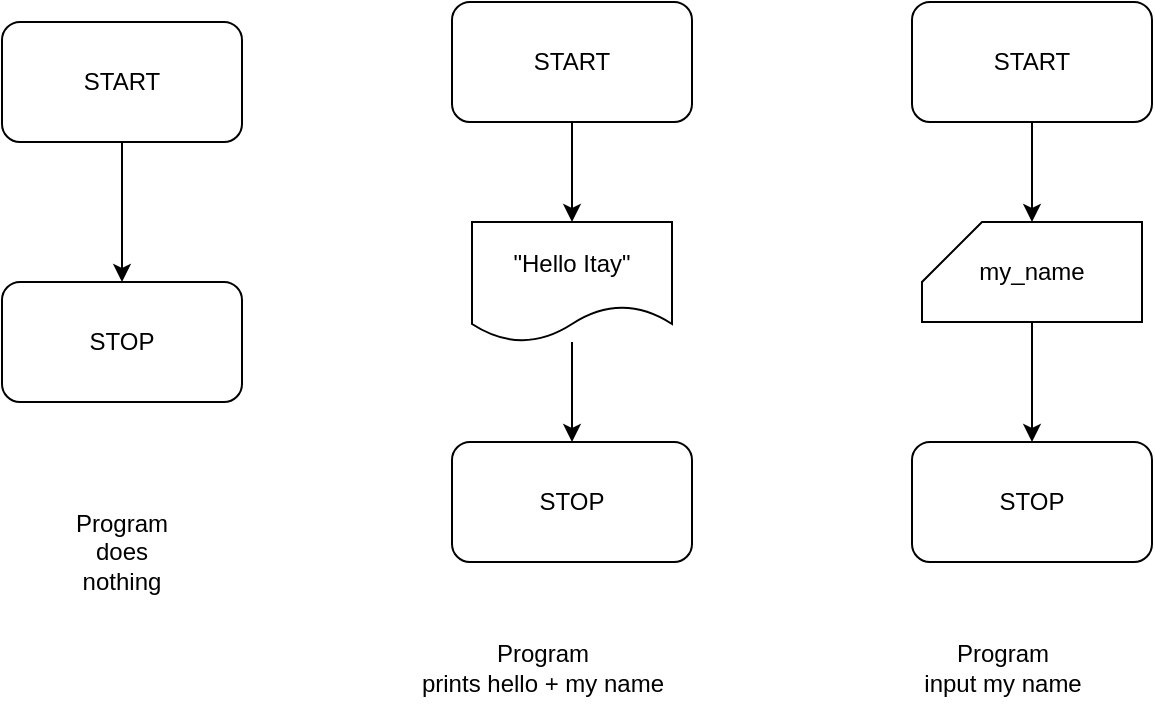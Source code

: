 <mxfile version="22.0.8" type="device">
  <diagram name="Page-1" id="BMmYorDSqovkO62SPQia">
    <mxGraphModel dx="1434" dy="788" grid="1" gridSize="10" guides="1" tooltips="1" connect="1" arrows="1" fold="1" page="1" pageScale="1" pageWidth="850" pageHeight="1100" math="0" shadow="0">
      <root>
        <mxCell id="0" />
        <mxCell id="1" parent="0" />
        <mxCell id="MD6hDJErcB_d-3zCub33-3" value="" style="edgeStyle=orthogonalEdgeStyle;rounded=0;orthogonalLoop=1;jettySize=auto;html=1;" edge="1" parent="1" source="MD6hDJErcB_d-3zCub33-1" target="MD6hDJErcB_d-3zCub33-2">
          <mxGeometry relative="1" as="geometry" />
        </mxCell>
        <mxCell id="MD6hDJErcB_d-3zCub33-1" value="START" style="rounded=1;whiteSpace=wrap;html=1;" vertex="1" parent="1">
          <mxGeometry x="80" y="110" width="120" height="60" as="geometry" />
        </mxCell>
        <mxCell id="MD6hDJErcB_d-3zCub33-2" value="STOP" style="rounded=1;whiteSpace=wrap;html=1;" vertex="1" parent="1">
          <mxGeometry x="80" y="240" width="120" height="60" as="geometry" />
        </mxCell>
        <mxCell id="MD6hDJErcB_d-3zCub33-8" value="" style="edgeStyle=orthogonalEdgeStyle;rounded=0;orthogonalLoop=1;jettySize=auto;html=1;" edge="1" parent="1" source="MD6hDJErcB_d-3zCub33-5" target="MD6hDJErcB_d-3zCub33-7">
          <mxGeometry relative="1" as="geometry" />
        </mxCell>
        <mxCell id="MD6hDJErcB_d-3zCub33-5" value="START" style="rounded=1;whiteSpace=wrap;html=1;" vertex="1" parent="1">
          <mxGeometry x="305" y="100" width="120" height="60" as="geometry" />
        </mxCell>
        <mxCell id="MD6hDJErcB_d-3zCub33-6" value="STOP" style="rounded=1;whiteSpace=wrap;html=1;" vertex="1" parent="1">
          <mxGeometry x="305" y="320" width="120" height="60" as="geometry" />
        </mxCell>
        <mxCell id="MD6hDJErcB_d-3zCub33-9" value="" style="edgeStyle=orthogonalEdgeStyle;rounded=0;orthogonalLoop=1;jettySize=auto;html=1;" edge="1" parent="1" source="MD6hDJErcB_d-3zCub33-7" target="MD6hDJErcB_d-3zCub33-6">
          <mxGeometry relative="1" as="geometry" />
        </mxCell>
        <mxCell id="MD6hDJErcB_d-3zCub33-7" value="&quot;Hello Itay&quot;" style="shape=document;whiteSpace=wrap;html=1;boundedLbl=1;" vertex="1" parent="1">
          <mxGeometry x="315" y="210" width="100" height="60" as="geometry" />
        </mxCell>
        <mxCell id="MD6hDJErcB_d-3zCub33-10" value="Program&lt;br&gt;does&lt;br&gt;nothing" style="text;html=1;strokeColor=none;fillColor=none;align=center;verticalAlign=middle;whiteSpace=wrap;rounded=0;" vertex="1" parent="1">
          <mxGeometry x="110" y="360" width="60" height="30" as="geometry" />
        </mxCell>
        <mxCell id="MD6hDJErcB_d-3zCub33-11" value="Program&lt;br&gt;prints hello + my name" style="text;html=1;align=center;verticalAlign=middle;resizable=0;points=[];autosize=1;strokeColor=none;fillColor=none;" vertex="1" parent="1">
          <mxGeometry x="280" y="413" width="140" height="40" as="geometry" />
        </mxCell>
        <mxCell id="MD6hDJErcB_d-3zCub33-18" value="" style="edgeStyle=orthogonalEdgeStyle;rounded=0;orthogonalLoop=1;jettySize=auto;html=1;" edge="1" parent="1" source="MD6hDJErcB_d-3zCub33-12" target="MD6hDJErcB_d-3zCub33-16">
          <mxGeometry relative="1" as="geometry" />
        </mxCell>
        <mxCell id="MD6hDJErcB_d-3zCub33-12" value="START" style="rounded=1;whiteSpace=wrap;html=1;" vertex="1" parent="1">
          <mxGeometry x="535" y="100" width="120" height="60" as="geometry" />
        </mxCell>
        <mxCell id="MD6hDJErcB_d-3zCub33-13" value="STOP" style="rounded=1;whiteSpace=wrap;html=1;" vertex="1" parent="1">
          <mxGeometry x="535" y="320" width="120" height="60" as="geometry" />
        </mxCell>
        <mxCell id="MD6hDJErcB_d-3zCub33-15" value="Program&lt;br&gt;input my name" style="text;html=1;align=center;verticalAlign=middle;resizable=0;points=[];autosize=1;strokeColor=none;fillColor=none;" vertex="1" parent="1">
          <mxGeometry x="530" y="413" width="100" height="40" as="geometry" />
        </mxCell>
        <mxCell id="MD6hDJErcB_d-3zCub33-19" value="" style="edgeStyle=orthogonalEdgeStyle;rounded=0;orthogonalLoop=1;jettySize=auto;html=1;" edge="1" parent="1" source="MD6hDJErcB_d-3zCub33-16" target="MD6hDJErcB_d-3zCub33-13">
          <mxGeometry relative="1" as="geometry" />
        </mxCell>
        <mxCell id="MD6hDJErcB_d-3zCub33-16" value="my_name" style="shape=card;whiteSpace=wrap;html=1;" vertex="1" parent="1">
          <mxGeometry x="540" y="210" width="110" height="50" as="geometry" />
        </mxCell>
      </root>
    </mxGraphModel>
  </diagram>
</mxfile>
